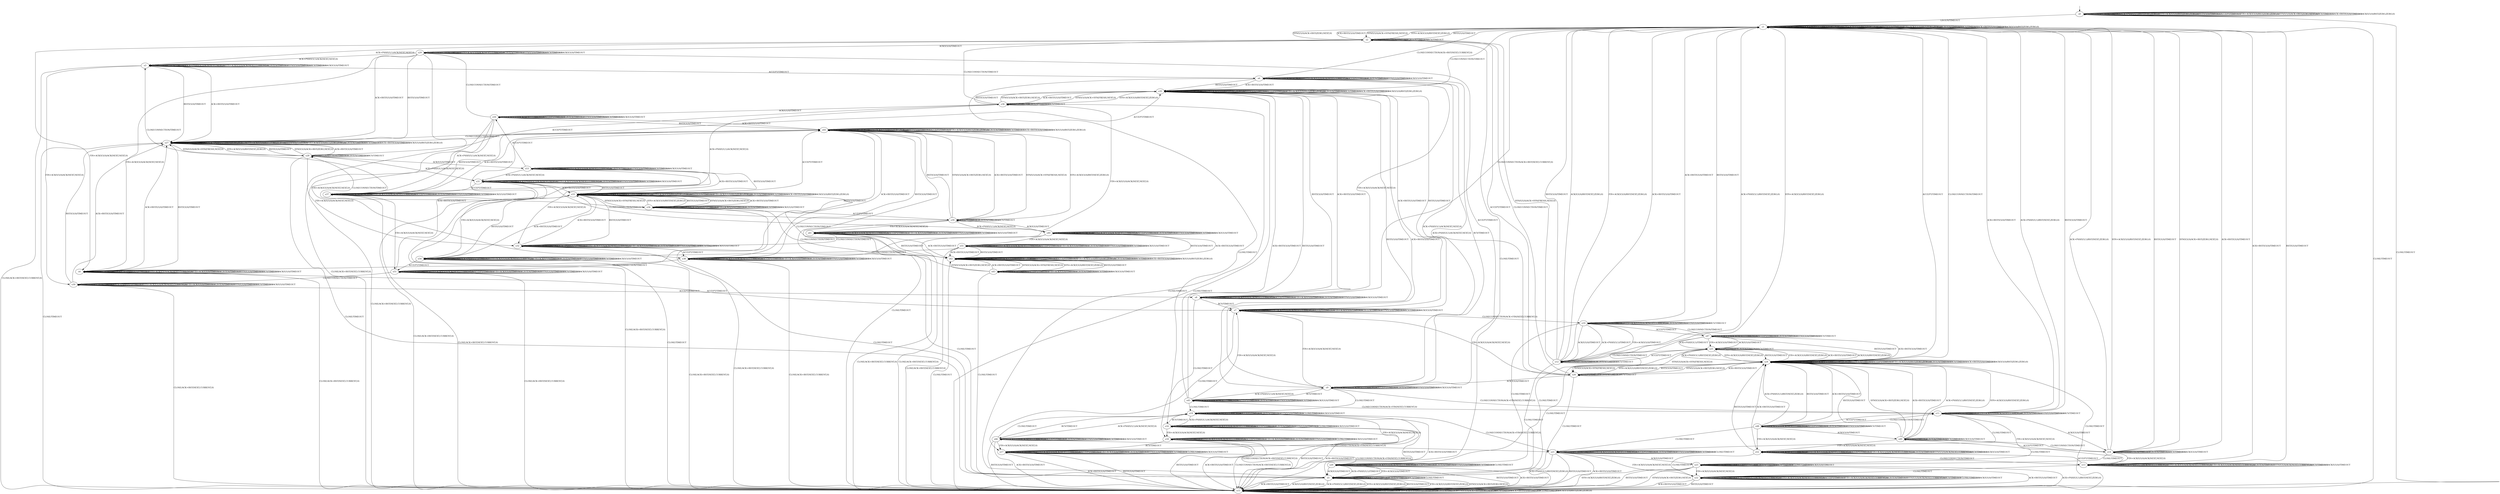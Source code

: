 digraph h14 {
s0 [label="s0"];
s1 [label="s1"];
s15 [label="s15"];
s2 [label="s2"];
s24 [label="s24"];
s3 [label="s3"];
s4 [label="s4"];
s5 [label="s5"];
s26 [label="s26"];
s29 [label="s29"];
s6 [label="s6"];
s7 [label="s7"];
s27 [label="s27"];
s30 [label="s30"];
s8 [label="s8"];
s9 [label="s9"];
s10 [label="s10"];
s16 [label="s16"];
s17 [label="s17"];
s28 [label="s28"];
s35 [label="s35"];
s11 [label="s11"];
s12 [label="s12"];
s18 [label="s18"];
s19 [label="s19"];
s20 [label="s20"];
s31 [label="s31"];
s32 [label="s32"];
s36 [label="s36"];
s45 [label="s45"];
s47 [label="s47"];
s53 [label="s53"];
s13 [label="s13"];
s14 [label="s14"];
s21 [label="s21"];
s25 [label="s25"];
s33 [label="s33"];
s37 [label="s37"];
s38 [label="s38"];
s46 [label="s46"];
s48 [label="s48"];
s50 [label="s50"];
s54 [label="s54"];
s22 [label="s22"];
s23 [label="s23"];
s34 [label="s34"];
s44 [label="s44"];
s49 [label="s49"];
s51 [label="s51"];
s52 [label="s52"];
s39 [label="s39"];
s40 [label="s40"];
s41 [label="s41"];
s42 [label="s42"];
s55 [label="s55"];
s43 [label="s43"];
s0 -> s0 [label="CLOSECONNECTION/TIMEOUT"];
s0 -> s0 [label="ACK+PSH(V,V,1)/RST(ZERO,ZERO,0)"];
s0 -> s0 [label="SYN+ACK(V,V,0)/RST(ZERO,ZERO,0)"];
s0 -> s0 [label="RST(V,V,0)/TIMEOUT"];
s0 -> s0 [label="ACCEPT/TIMEOUT"];
s0 -> s0 [label="FIN+ACK(V,V,0)/RST(ZERO,ZERO,0)"];
s0 -> s1 [label="LISTEN/TIMEOUT"];
s0 -> s0 [label="SYN(V,V,0)/ACK+RST(ZERO,NEXT,0)"];
s0 -> s0 [label="RCV/TIMEOUT"];
s0 -> s0 [label="ACK+RST(V,V,0)/TIMEOUT"];
s0 -> s15 [label="CLOSE/TIMEOUT"];
s0 -> s0 [label="ACK(V,V,0)/RST(ZERO,ZERO,0)"];
s1 -> s1 [label="CLOSECONNECTION/TIMEOUT"];
s1 -> s1 [label="ACK+PSH(V,V,1)/RST(ZERO,ZERO,0)"];
s1 -> s1 [label="SYN+ACK(V,V,0)/RST(ZERO,ZERO,0)"];
s1 -> s1 [label="RST(V,V,0)/TIMEOUT"];
s1 -> s24 [label="ACCEPT/TIMEOUT"];
s1 -> s1 [label="FIN+ACK(V,V,0)/RST(ZERO,ZERO,0)"];
s1 -> s1 [label="LISTEN/TIMEOUT"];
s1 -> s2 [label="SYN(V,V,0)/ACK+SYN(FRESH,NEXT,0)"];
s1 -> s1 [label="RCV/TIMEOUT"];
s1 -> s1 [label="ACK+RST(V,V,0)/TIMEOUT"];
s1 -> s15 [label="CLOSE/TIMEOUT"];
s1 -> s1 [label="ACK(V,V,0)/RST(ZERO,ZERO,0)"];
s15 -> s15 [label="CLOSECONNECTION/TIMEOUT"];
s15 -> s15 [label="ACK+PSH(V,V,1)/RST(ZERO,ZERO,0)"];
s15 -> s15 [label="SYN+ACK(V,V,0)/RST(ZERO,ZERO,0)"];
s15 -> s15 [label="RST(V,V,0)/TIMEOUT"];
s15 -> s15 [label="ACCEPT/TIMEOUT"];
s15 -> s15 [label="FIN+ACK(V,V,0)/RST(ZERO,ZERO,0)"];
s15 -> s15 [label="LISTEN/TIMEOUT"];
s15 -> s15 [label="SYN(V,V,0)/ACK+RST(ZERO,NEXT,0)"];
s15 -> s15 [label="RCV/TIMEOUT"];
s15 -> s15 [label="ACK+RST(V,V,0)/TIMEOUT"];
s15 -> s15 [label="CLOSE/TIMEOUT"];
s15 -> s15 [label="ACK(V,V,0)/RST(ZERO,ZERO,0)"];
s2 -> s2 [label="CLOSECONNECTION/TIMEOUT"];
s2 -> s3 [label="ACK+PSH(V,V,1)/ACK(NEXT,NEXT,0)"];
s2 -> s1 [label="SYN+ACK(V,V,0)/RST(NEXT,ZERO,0)"];
s2 -> s1 [label="RST(V,V,0)/TIMEOUT"];
s2 -> s26 [label="ACCEPT/TIMEOUT"];
s2 -> s4 [label="FIN+ACK(V,V,0)/ACK(NEXT,NEXT,0)"];
s2 -> s2 [label="LISTEN/TIMEOUT"];
s2 -> s1 [label="SYN(V,V,0)/ACK+RST(ZERO,NEXT,0)"];
s2 -> s2 [label="RCV/TIMEOUT"];
s2 -> s1 [label="ACK+RST(V,V,0)/TIMEOUT"];
s2 -> s5 [label="CLOSE/TIMEOUT"];
s2 -> s29 [label="ACK(V,V,0)/TIMEOUT"];
s24 -> s1 [label="CLOSECONNECTION/TIMEOUT"];
s24 -> s24 [label="ACK+PSH(V,V,1)/RST(ZERO,ZERO,0)"];
s24 -> s24 [label="SYN+ACK(V,V,0)/RST(ZERO,ZERO,0)"];
s24 -> s24 [label="RST(V,V,0)/TIMEOUT"];
s24 -> s24 [label="ACCEPT/TIMEOUT"];
s24 -> s24 [label="FIN+ACK(V,V,0)/RST(ZERO,ZERO,0)"];
s24 -> s24 [label="LISTEN/TIMEOUT"];
s24 -> s26 [label="SYN(V,V,0)/ACK+SYN(FRESH,NEXT,0)"];
s24 -> s24 [label="RCV/TIMEOUT"];
s24 -> s24 [label="ACK+RST(V,V,0)/TIMEOUT"];
s24 -> s15 [label="CLOSE/TIMEOUT"];
s24 -> s24 [label="ACK(V,V,0)/RST(ZERO,ZERO,0)"];
s3 -> s3 [label="CLOSECONNECTION/TIMEOUT"];
s3 -> s3 [label="ACK+PSH(V,V,1)/ACK(NEXT,NEXT,0)"];
s3 -> s3 [label="SYN+ACK(V,V,0)/ACK(NEXT,CURRENT,0)"];
s3 -> s27 [label="RST(V,V,0)/TIMEOUT"];
s3 -> s6 [label="ACCEPT/TIMEOUT"];
s3 -> s30 [label="FIN+ACK(V,V,0)/ACK(NEXT,NEXT,0)"];
s3 -> s3 [label="LISTEN/TIMEOUT"];
s3 -> s3 [label="SYN(V,V,0)/TIMEOUT"];
s3 -> s3 [label="RCV/TIMEOUT"];
s3 -> s27 [label="ACK+RST(V,V,0)/TIMEOUT"];
s3 -> s15 [label="CLOSE/ACK+RST(NEXT,CURRENT,0)"];
s3 -> s3 [label="ACK(V,V,0)/TIMEOUT"];
s4 -> s4 [label="CLOSECONNECTION/TIMEOUT"];
s4 -> s4 [label="ACK+PSH(V,V,1)/TIMEOUT"];
s4 -> s4 [label="SYN+ACK(V,V,0)/ACK(NEXT,CURRENT,0)"];
s4 -> s27 [label="RST(V,V,0)/TIMEOUT"];
s4 -> s7 [label="ACCEPT/TIMEOUT"];
s4 -> s4 [label="FIN+ACK(V,V,0)/TIMEOUT"];
s4 -> s4 [label="LISTEN/TIMEOUT"];
s4 -> s4 [label="SYN(V,V,0)/TIMEOUT"];
s4 -> s4 [label="RCV/TIMEOUT"];
s4 -> s27 [label="ACK+RST(V,V,0)/TIMEOUT"];
s4 -> s15 [label="CLOSE/ACK+RST(NEXT,CURRENT,0)"];
s4 -> s4 [label="ACK(V,V,0)/TIMEOUT"];
s5 -> s5 [label="CLOSECONNECTION/TIMEOUT"];
s5 -> s15 [label="ACK+PSH(V,V,1)/RST(NEXT,ZERO,0)"];
s5 -> s15 [label="SYN+ACK(V,V,0)/RST(NEXT,ZERO,0)"];
s5 -> s15 [label="RST(V,V,0)/TIMEOUT"];
s5 -> s5 [label="ACCEPT/TIMEOUT"];
s5 -> s15 [label="FIN+ACK(V,V,0)/RST(NEXT,ZERO,0)"];
s5 -> s5 [label="LISTEN/TIMEOUT"];
s5 -> s15 [label="SYN(V,V,0)/ACK+RST(ZERO,NEXT,0)"];
s5 -> s5 [label="RCV/TIMEOUT"];
s5 -> s15 [label="ACK+RST(V,V,0)/TIMEOUT"];
s5 -> s5 [label="CLOSE/TIMEOUT"];
s5 -> s15 [label="ACK(V,V,0)/RST(NEXT,ZERO,0)"];
s26 -> s2 [label="CLOSECONNECTION/TIMEOUT"];
s26 -> s6 [label="ACK+PSH(V,V,1)/ACK(NEXT,NEXT,0)"];
s26 -> s24 [label="SYN+ACK(V,V,0)/RST(NEXT,ZERO,0)"];
s26 -> s24 [label="RST(V,V,0)/TIMEOUT"];
s26 -> s26 [label="ACCEPT/TIMEOUT"];
s26 -> s7 [label="FIN+ACK(V,V,0)/ACK(NEXT,NEXT,0)"];
s26 -> s26 [label="LISTEN/TIMEOUT"];
s26 -> s24 [label="SYN(V,V,0)/ACK+RST(ZERO,NEXT,0)"];
s26 -> s26 [label="RCV/TIMEOUT"];
s26 -> s24 [label="ACK+RST(V,V,0)/TIMEOUT"];
s26 -> s5 [label="CLOSE/TIMEOUT"];
s26 -> s9 [label="ACK(V,V,0)/TIMEOUT"];
s29 -> s29 [label="CLOSECONNECTION/TIMEOUT"];
s29 -> s3 [label="ACK+PSH(V,V,1)/ACK(NEXT,NEXT,0)"];
s29 -> s29 [label="SYN+ACK(V,V,0)/ACK(NEXT,CURRENT,0)"];
s29 -> s27 [label="RST(V,V,0)/TIMEOUT"];
s29 -> s9 [label="ACCEPT/TIMEOUT"];
s29 -> s4 [label="FIN+ACK(V,V,0)/ACK(NEXT,NEXT,0)"];
s29 -> s29 [label="LISTEN/TIMEOUT"];
s29 -> s29 [label="SYN(V,V,0)/TIMEOUT"];
s29 -> s29 [label="RCV/TIMEOUT"];
s29 -> s27 [label="ACK+RST(V,V,0)/TIMEOUT"];
s29 -> s15 [label="CLOSE/ACK+RST(NEXT,CURRENT,0)"];
s29 -> s29 [label="ACK(V,V,0)/TIMEOUT"];
s6 -> s1 [label="CLOSECONNECTION/ACK+RST(NEXT,CURRENT,0)"];
s6 -> s6 [label="ACK+PSH(V,V,1)/ACK(NEXT,NEXT,0)"];
s6 -> s6 [label="SYN+ACK(V,V,0)/ACK(NEXT,CURRENT,0)"];
s6 -> s35 [label="RST(V,V,0)/TIMEOUT"];
s6 -> s6 [label="ACCEPT/TIMEOUT"];
s6 -> s8 [label="FIN+ACK(V,V,0)/ACK(NEXT,NEXT,0)"];
s6 -> s6 [label="LISTEN/TIMEOUT"];
s6 -> s6 [label="SYN(V,V,0)/TIMEOUT"];
s6 -> s9 [label="RCV/TIMEOUT"];
s6 -> s35 [label="ACK+RST(V,V,0)/TIMEOUT"];
s6 -> s16 [label="CLOSE/TIMEOUT"];
s6 -> s6 [label="ACK(V,V,0)/TIMEOUT"];
s7 -> s10 [label="CLOSECONNECTION/ACK+FIN(NEXT,CURRENT,0)"];
s7 -> s7 [label="ACK+PSH(V,V,1)/TIMEOUT"];
s7 -> s7 [label="SYN+ACK(V,V,0)/ACK(NEXT,CURRENT,0)"];
s7 -> s35 [label="RST(V,V,0)/TIMEOUT"];
s7 -> s7 [label="ACCEPT/TIMEOUT"];
s7 -> s7 [label="FIN+ACK(V,V,0)/TIMEOUT"];
s7 -> s7 [label="LISTEN/TIMEOUT"];
s7 -> s7 [label="SYN(V,V,0)/TIMEOUT"];
s7 -> s7 [label="RCV/TIMEOUT"];
s7 -> s35 [label="ACK+RST(V,V,0)/TIMEOUT"];
s7 -> s17 [label="CLOSE/TIMEOUT"];
s7 -> s7 [label="ACK(V,V,0)/TIMEOUT"];
s27 -> s27 [label="CLOSECONNECTION/TIMEOUT"];
s27 -> s27 [label="ACK+PSH(V,V,1)/RST(ZERO,ZERO,0)"];
s27 -> s27 [label="SYN+ACK(V,V,0)/RST(ZERO,ZERO,0)"];
s27 -> s27 [label="RST(V,V,0)/TIMEOUT"];
s27 -> s35 [label="ACCEPT/TIMEOUT"];
s27 -> s27 [label="FIN+ACK(V,V,0)/RST(ZERO,ZERO,0)"];
s27 -> s27 [label="LISTEN/TIMEOUT"];
s27 -> s28 [label="SYN(V,V,0)/ACK+SYN(FRESH,NEXT,0)"];
s27 -> s27 [label="RCV/TIMEOUT"];
s27 -> s27 [label="ACK+RST(V,V,0)/TIMEOUT"];
s27 -> s15 [label="CLOSE/TIMEOUT"];
s27 -> s27 [label="ACK(V,V,0)/RST(ZERO,ZERO,0)"];
s30 -> s30 [label="CLOSECONNECTION/TIMEOUT"];
s30 -> s30 [label="ACK+PSH(V,V,1)/TIMEOUT"];
s30 -> s30 [label="SYN+ACK(V,V,0)/ACK(NEXT,CURRENT,0)"];
s30 -> s27 [label="RST(V,V,0)/TIMEOUT"];
s30 -> s8 [label="ACCEPT/TIMEOUT"];
s30 -> s30 [label="FIN+ACK(V,V,0)/TIMEOUT"];
s30 -> s30 [label="LISTEN/TIMEOUT"];
s30 -> s30 [label="SYN(V,V,0)/TIMEOUT"];
s30 -> s30 [label="RCV/TIMEOUT"];
s30 -> s27 [label="ACK+RST(V,V,0)/TIMEOUT"];
s30 -> s15 [label="CLOSE/ACK+RST(NEXT,CURRENT,0)"];
s30 -> s30 [label="ACK(V,V,0)/TIMEOUT"];
s8 -> s1 [label="CLOSECONNECTION/ACK+RST(NEXT,CURRENT,0)"];
s8 -> s8 [label="ACK+PSH(V,V,1)/TIMEOUT"];
s8 -> s8 [label="SYN+ACK(V,V,0)/ACK(NEXT,CURRENT,0)"];
s8 -> s35 [label="RST(V,V,0)/TIMEOUT"];
s8 -> s8 [label="ACCEPT/TIMEOUT"];
s8 -> s8 [label="FIN+ACK(V,V,0)/TIMEOUT"];
s8 -> s8 [label="LISTEN/TIMEOUT"];
s8 -> s8 [label="SYN(V,V,0)/TIMEOUT"];
s8 -> s7 [label="RCV/TIMEOUT"];
s8 -> s35 [label="ACK+RST(V,V,0)/TIMEOUT"];
s8 -> s18 [label="CLOSE/TIMEOUT"];
s8 -> s8 [label="ACK(V,V,0)/TIMEOUT"];
s9 -> s11 [label="CLOSECONNECTION/ACK+FIN(NEXT,CURRENT,0)"];
s9 -> s6 [label="ACK+PSH(V,V,1)/ACK(NEXT,NEXT,0)"];
s9 -> s9 [label="SYN+ACK(V,V,0)/ACK(NEXT,CURRENT,0)"];
s9 -> s35 [label="RST(V,V,0)/TIMEOUT"];
s9 -> s9 [label="ACCEPT/TIMEOUT"];
s9 -> s7 [label="FIN+ACK(V,V,0)/ACK(NEXT,NEXT,0)"];
s9 -> s9 [label="LISTEN/TIMEOUT"];
s9 -> s9 [label="SYN(V,V,0)/TIMEOUT"];
s9 -> s45 [label="RCV/TIMEOUT"];
s9 -> s35 [label="ACK+RST(V,V,0)/TIMEOUT"];
s9 -> s19 [label="CLOSE/TIMEOUT"];
s9 -> s9 [label="ACK(V,V,0)/TIMEOUT"];
s10 -> s10 [label="CLOSECONNECTION/TIMEOUT"];
s10 -> s12 [label="ACK+PSH(V,V,1)/TIMEOUT"];
s10 -> s10 [label="SYN+ACK(V,V,0)/ACK(NEXT,CURRENT,0)"];
s10 -> s1 [label="RST(V,V,0)/TIMEOUT"];
s10 -> s47 [label="ACCEPT/TIMEOUT"];
s10 -> s12 [label="FIN+ACK(V,V,0)/TIMEOUT"];
s10 -> s10 [label="LISTEN/TIMEOUT"];
s10 -> s10 [label="SYN(V,V,0)/TIMEOUT"];
s10 -> s10 [label="RCV/TIMEOUT"];
s10 -> s1 [label="ACK+RST(V,V,0)/TIMEOUT"];
s10 -> s20 [label="CLOSE/TIMEOUT"];
s10 -> s12 [label="ACK(V,V,0)/TIMEOUT"];
s16 -> s15 [label="CLOSECONNECTION/ACK+RST(NEXT,CURRENT,0)"];
s16 -> s16 [label="ACK+PSH(V,V,1)/ACK(NEXT,NEXT,0)"];
s16 -> s16 [label="SYN+ACK(V,V,0)/ACK(NEXT,CURRENT,0)"];
s16 -> s15 [label="RST(V,V,0)/TIMEOUT"];
s16 -> s16 [label="ACCEPT/TIMEOUT"];
s16 -> s18 [label="FIN+ACK(V,V,0)/ACK(NEXT,NEXT,0)"];
s16 -> s16 [label="LISTEN/TIMEOUT"];
s16 -> s16 [label="SYN(V,V,0)/TIMEOUT"];
s16 -> s19 [label="RCV/TIMEOUT"];
s16 -> s15 [label="ACK+RST(V,V,0)/TIMEOUT"];
s16 -> s16 [label="CLOSE/TIMEOUT"];
s16 -> s16 [label="ACK(V,V,0)/TIMEOUT"];
s17 -> s20 [label="CLOSECONNECTION/ACK+FIN(NEXT,CURRENT,0)"];
s17 -> s17 [label="ACK+PSH(V,V,1)/TIMEOUT"];
s17 -> s17 [label="SYN+ACK(V,V,0)/ACK(NEXT,CURRENT,0)"];
s17 -> s15 [label="RST(V,V,0)/TIMEOUT"];
s17 -> s17 [label="ACCEPT/TIMEOUT"];
s17 -> s17 [label="FIN+ACK(V,V,0)/TIMEOUT"];
s17 -> s17 [label="LISTEN/TIMEOUT"];
s17 -> s17 [label="SYN(V,V,0)/TIMEOUT"];
s17 -> s17 [label="RCV/TIMEOUT"];
s17 -> s15 [label="ACK+RST(V,V,0)/TIMEOUT"];
s17 -> s17 [label="CLOSE/TIMEOUT"];
s17 -> s17 [label="ACK(V,V,0)/TIMEOUT"];
s28 -> s28 [label="CLOSECONNECTION/TIMEOUT"];
s28 -> s31 [label="ACK+PSH(V,V,1)/ACK(NEXT,NEXT,0)"];
s28 -> s27 [label="SYN+ACK(V,V,0)/RST(NEXT,ZERO,0)"];
s28 -> s27 [label="RST(V,V,0)/TIMEOUT"];
s28 -> s36 [label="ACCEPT/TIMEOUT"];
s28 -> s32 [label="FIN+ACK(V,V,0)/ACK(NEXT,NEXT,0)"];
s28 -> s28 [label="LISTEN/TIMEOUT"];
s28 -> s27 [label="SYN(V,V,0)/ACK+RST(ZERO,NEXT,0)"];
s28 -> s28 [label="RCV/TIMEOUT"];
s28 -> s27 [label="ACK+RST(V,V,0)/TIMEOUT"];
s28 -> s5 [label="CLOSE/TIMEOUT"];
s28 -> s53 [label="ACK(V,V,0)/TIMEOUT"];
s35 -> s1 [label="CLOSECONNECTION/TIMEOUT"];
s35 -> s35 [label="ACK+PSH(V,V,1)/RST(ZERO,ZERO,0)"];
s35 -> s35 [label="SYN+ACK(V,V,0)/RST(ZERO,ZERO,0)"];
s35 -> s35 [label="RST(V,V,0)/TIMEOUT"];
s35 -> s35 [label="ACCEPT/TIMEOUT"];
s35 -> s35 [label="FIN+ACK(V,V,0)/RST(ZERO,ZERO,0)"];
s35 -> s35 [label="LISTEN/TIMEOUT"];
s35 -> s36 [label="SYN(V,V,0)/ACK+SYN(FRESH,NEXT,0)"];
s35 -> s35 [label="RCV/TIMEOUT"];
s35 -> s35 [label="ACK+RST(V,V,0)/TIMEOUT"];
s35 -> s15 [label="CLOSE/TIMEOUT"];
s35 -> s35 [label="ACK(V,V,0)/RST(ZERO,ZERO,0)"];
s11 -> s11 [label="CLOSECONNECTION/TIMEOUT"];
s11 -> s1 [label="ACK+PSH(V,V,1)/RST(NEXT,ZERO,0)"];
s11 -> s11 [label="SYN+ACK(V,V,0)/ACK(NEXT,CURRENT,0)"];
s11 -> s1 [label="RST(V,V,0)/TIMEOUT"];
s11 -> s48 [label="ACCEPT/TIMEOUT"];
s11 -> s13 [label="FIN+ACK(V,V,0)/ACK(NEXT,NEXT,0)"];
s11 -> s11 [label="LISTEN/TIMEOUT"];
s11 -> s11 [label="SYN(V,V,0)/TIMEOUT"];
s11 -> s11 [label="RCV/TIMEOUT"];
s11 -> s1 [label="ACK+RST(V,V,0)/TIMEOUT"];
s11 -> s21 [label="CLOSE/TIMEOUT"];
s11 -> s14 [label="ACK(V,V,0)/TIMEOUT"];
s12 -> s12 [label="CLOSECONNECTION/TIMEOUT"];
s12 -> s1 [label="ACK+PSH(V,V,1)/RST(NEXT,ZERO,0)"];
s12 -> s1 [label="SYN+ACK(V,V,0)/RST(NEXT,ZERO,0)"];
s12 -> s1 [label="RST(V,V,0)/TIMEOUT"];
s12 -> s25 [label="ACCEPT/TIMEOUT"];
s12 -> s1 [label="FIN+ACK(V,V,0)/RST(NEXT,ZERO,0)"];
s12 -> s12 [label="LISTEN/TIMEOUT"];
s12 -> s2 [label="SYN(V,V,0)/ACK+SYN(FRESH,NEXT,0)"];
s12 -> s12 [label="RCV/TIMEOUT"];
s12 -> s1 [label="ACK+RST(V,V,0)/TIMEOUT"];
s12 -> s5 [label="CLOSE/TIMEOUT"];
s12 -> s1 [label="ACK(V,V,0)/RST(NEXT,ZERO,0)"];
s18 -> s15 [label="CLOSECONNECTION/ACK+RST(NEXT,CURRENT,0)"];
s18 -> s18 [label="ACK+PSH(V,V,1)/TIMEOUT"];
s18 -> s18 [label="SYN+ACK(V,V,0)/ACK(NEXT,CURRENT,0)"];
s18 -> s15 [label="RST(V,V,0)/TIMEOUT"];
s18 -> s18 [label="ACCEPT/TIMEOUT"];
s18 -> s18 [label="FIN+ACK(V,V,0)/TIMEOUT"];
s18 -> s18 [label="LISTEN/TIMEOUT"];
s18 -> s18 [label="SYN(V,V,0)/TIMEOUT"];
s18 -> s17 [label="RCV/TIMEOUT"];
s18 -> s15 [label="ACK+RST(V,V,0)/TIMEOUT"];
s18 -> s18 [label="CLOSE/TIMEOUT"];
s18 -> s18 [label="ACK(V,V,0)/TIMEOUT"];
s19 -> s21 [label="CLOSECONNECTION/ACK+FIN(NEXT,CURRENT,0)"];
s19 -> s16 [label="ACK+PSH(V,V,1)/ACK(NEXT,NEXT,0)"];
s19 -> s19 [label="SYN+ACK(V,V,0)/ACK(NEXT,CURRENT,0)"];
s19 -> s15 [label="RST(V,V,0)/TIMEOUT"];
s19 -> s19 [label="ACCEPT/TIMEOUT"];
s19 -> s17 [label="FIN+ACK(V,V,0)/ACK(NEXT,NEXT,0)"];
s19 -> s19 [label="LISTEN/TIMEOUT"];
s19 -> s19 [label="SYN(V,V,0)/TIMEOUT"];
s19 -> s46 [label="RCV/TIMEOUT"];
s19 -> s15 [label="ACK+RST(V,V,0)/TIMEOUT"];
s19 -> s19 [label="CLOSE/TIMEOUT"];
s19 -> s19 [label="ACK(V,V,0)/TIMEOUT"];
s20 -> s20 [label="CLOSECONNECTION/TIMEOUT"];
s20 -> s5 [label="ACK+PSH(V,V,1)/TIMEOUT"];
s20 -> s20 [label="SYN+ACK(V,V,0)/ACK(NEXT,CURRENT,0)"];
s20 -> s15 [label="RST(V,V,0)/TIMEOUT"];
s20 -> s20 [label="ACCEPT/TIMEOUT"];
s20 -> s5 [label="FIN+ACK(V,V,0)/TIMEOUT"];
s20 -> s20 [label="LISTEN/TIMEOUT"];
s20 -> s20 [label="SYN(V,V,0)/TIMEOUT"];
s20 -> s20 [label="RCV/TIMEOUT"];
s20 -> s15 [label="ACK+RST(V,V,0)/TIMEOUT"];
s20 -> s20 [label="CLOSE/TIMEOUT"];
s20 -> s5 [label="ACK(V,V,0)/TIMEOUT"];
s31 -> s31 [label="CLOSECONNECTION/TIMEOUT"];
s31 -> s31 [label="ACK+PSH(V,V,1)/ACK(NEXT,NEXT,0)"];
s31 -> s31 [label="SYN+ACK(V,V,0)/ACK(NEXT,CURRENT,0)"];
s31 -> s33 [label="RST(V,V,0)/TIMEOUT"];
s31 -> s37 [label="ACCEPT/TIMEOUT"];
s31 -> s54 [label="FIN+ACK(V,V,0)/ACK(NEXT,NEXT,0)"];
s31 -> s31 [label="LISTEN/TIMEOUT"];
s31 -> s31 [label="SYN(V,V,0)/TIMEOUT"];
s31 -> s31 [label="RCV/TIMEOUT"];
s31 -> s33 [label="ACK+RST(V,V,0)/TIMEOUT"];
s31 -> s15 [label="CLOSE/ACK+RST(NEXT,CURRENT,0)"];
s31 -> s31 [label="ACK(V,V,0)/TIMEOUT"];
s32 -> s32 [label="CLOSECONNECTION/TIMEOUT"];
s32 -> s32 [label="ACK+PSH(V,V,1)/TIMEOUT"];
s32 -> s32 [label="SYN+ACK(V,V,0)/ACK(NEXT,CURRENT,0)"];
s32 -> s33 [label="RST(V,V,0)/TIMEOUT"];
s32 -> s38 [label="ACCEPT/TIMEOUT"];
s32 -> s32 [label="FIN+ACK(V,V,0)/TIMEOUT"];
s32 -> s32 [label="LISTEN/TIMEOUT"];
s32 -> s32 [label="SYN(V,V,0)/TIMEOUT"];
s32 -> s32 [label="RCV/TIMEOUT"];
s32 -> s33 [label="ACK+RST(V,V,0)/TIMEOUT"];
s32 -> s15 [label="CLOSE/ACK+RST(NEXT,CURRENT,0)"];
s32 -> s32 [label="ACK(V,V,0)/TIMEOUT"];
s36 -> s2 [label="CLOSECONNECTION/TIMEOUT"];
s36 -> s37 [label="ACK+PSH(V,V,1)/ACK(NEXT,NEXT,0)"];
s36 -> s35 [label="SYN+ACK(V,V,0)/RST(NEXT,ZERO,0)"];
s36 -> s35 [label="RST(V,V,0)/TIMEOUT"];
s36 -> s36 [label="ACCEPT/TIMEOUT"];
s36 -> s38 [label="FIN+ACK(V,V,0)/ACK(NEXT,NEXT,0)"];
s36 -> s36 [label="LISTEN/TIMEOUT"];
s36 -> s35 [label="SYN(V,V,0)/ACK+RST(ZERO,NEXT,0)"];
s36 -> s36 [label="RCV/TIMEOUT"];
s36 -> s35 [label="ACK+RST(V,V,0)/TIMEOUT"];
s36 -> s5 [label="CLOSE/TIMEOUT"];
s36 -> s50 [label="ACK(V,V,0)/TIMEOUT"];
s45 -> s11 [label="CLOSECONNECTION/ACK+FIN(NEXT,CURRENT,0)"];
s45 -> s9 [label="ACK+PSH(V,V,1)/ACK(NEXT,NEXT,0)"];
s45 -> s45 [label="SYN+ACK(V,V,0)/ACK(NEXT,CURRENT,0)"];
s45 -> s35 [label="RST(V,V,0)/TIMEOUT"];
s45 -> s45 [label="ACCEPT/TIMEOUT"];
s45 -> s7 [label="FIN+ACK(V,V,0)/ACK(NEXT,NEXT,0)"];
s45 -> s45 [label="LISTEN/TIMEOUT"];
s45 -> s45 [label="SYN(V,V,0)/TIMEOUT"];
s45 -> s45 [label="RCV/TIMEOUT"];
s45 -> s35 [label="ACK+RST(V,V,0)/TIMEOUT"];
s45 -> s19 [label="CLOSE/TIMEOUT"];
s45 -> s45 [label="ACK(V,V,0)/TIMEOUT"];
s47 -> s10 [label="CLOSECONNECTION/TIMEOUT"];
s47 -> s25 [label="ACK+PSH(V,V,1)/TIMEOUT"];
s47 -> s47 [label="SYN+ACK(V,V,0)/ACK(NEXT,CURRENT,0)"];
s47 -> s24 [label="RST(V,V,0)/TIMEOUT"];
s47 -> s47 [label="ACCEPT/TIMEOUT"];
s47 -> s25 [label="FIN+ACK(V,V,0)/TIMEOUT"];
s47 -> s47 [label="LISTEN/TIMEOUT"];
s47 -> s47 [label="SYN(V,V,0)/TIMEOUT"];
s47 -> s47 [label="RCV/TIMEOUT"];
s47 -> s24 [label="ACK+RST(V,V,0)/TIMEOUT"];
s47 -> s20 [label="CLOSE/TIMEOUT"];
s47 -> s25 [label="ACK(V,V,0)/TIMEOUT"];
s53 -> s53 [label="CLOSECONNECTION/TIMEOUT"];
s53 -> s31 [label="ACK+PSH(V,V,1)/ACK(NEXT,NEXT,0)"];
s53 -> s53 [label="SYN+ACK(V,V,0)/ACK(NEXT,CURRENT,0)"];
s53 -> s33 [label="RST(V,V,0)/TIMEOUT"];
s53 -> s50 [label="ACCEPT/TIMEOUT"];
s53 -> s32 [label="FIN+ACK(V,V,0)/ACK(NEXT,NEXT,0)"];
s53 -> s53 [label="LISTEN/TIMEOUT"];
s53 -> s53 [label="SYN(V,V,0)/TIMEOUT"];
s53 -> s53 [label="RCV/TIMEOUT"];
s53 -> s33 [label="ACK+RST(V,V,0)/TIMEOUT"];
s53 -> s15 [label="CLOSE/ACK+RST(NEXT,CURRENT,0)"];
s53 -> s53 [label="ACK(V,V,0)/TIMEOUT"];
s13 -> s13 [label="CLOSECONNECTION/TIMEOUT"];
s13 -> s13 [label="ACK+PSH(V,V,1)/ACK(NEXT,CURRENT,0)"];
s13 -> s13 [label="SYN+ACK(V,V,0)/ACK(NEXT,CURRENT,0)"];
s13 -> s1 [label="RST(V,V,0)/TIMEOUT"];
s13 -> s52 [label="ACCEPT/TIMEOUT"];
s13 -> s13 [label="FIN+ACK(V,V,0)/ACK(NEXT,CURRENT,0)"];
s13 -> s13 [label="LISTEN/TIMEOUT"];
s13 -> s13 [label="SYN(V,V,0)/ACK(NEXT,CURRENT,0)"];
s13 -> s13 [label="RCV/TIMEOUT"];
s13 -> s1 [label="ACK+RST(V,V,0)/TIMEOUT"];
s13 -> s22 [label="CLOSE/TIMEOUT"];
s13 -> s13 [label="ACK(V,V,0)/TIMEOUT"];
s14 -> s14 [label="CLOSECONNECTION/TIMEOUT"];
s14 -> s1 [label="ACK+PSH(V,V,1)/RST(NEXT,ZERO,0)"];
s14 -> s1 [label="SYN+ACK(V,V,0)/RST(NEXT,ZERO,0)"];
s14 -> s1 [label="RST(V,V,0)/TIMEOUT"];
s14 -> s49 [label="ACCEPT/TIMEOUT"];
s14 -> s13 [label="FIN+ACK(V,V,0)/ACK(NEXT,NEXT,0)"];
s14 -> s14 [label="LISTEN/TIMEOUT"];
s14 -> s1 [label="SYN(V,V,0)/ACK+RST(ZERO,NEXT,0)"];
s14 -> s14 [label="RCV/TIMEOUT"];
s14 -> s1 [label="ACK+RST(V,V,0)/TIMEOUT"];
s14 -> s23 [label="CLOSE/TIMEOUT"];
s14 -> s14 [label="ACK(V,V,0)/TIMEOUT"];
s21 -> s21 [label="CLOSECONNECTION/TIMEOUT"];
s21 -> s15 [label="ACK+PSH(V,V,1)/RST(NEXT,ZERO,0)"];
s21 -> s21 [label="SYN+ACK(V,V,0)/ACK(NEXT,CURRENT,0)"];
s21 -> s15 [label="RST(V,V,0)/TIMEOUT"];
s21 -> s21 [label="ACCEPT/TIMEOUT"];
s21 -> s22 [label="FIN+ACK(V,V,0)/ACK(NEXT,NEXT,0)"];
s21 -> s21 [label="LISTEN/TIMEOUT"];
s21 -> s21 [label="SYN(V,V,0)/TIMEOUT"];
s21 -> s21 [label="RCV/TIMEOUT"];
s21 -> s15 [label="ACK+RST(V,V,0)/TIMEOUT"];
s21 -> s21 [label="CLOSE/TIMEOUT"];
s21 -> s23 [label="ACK(V,V,0)/TIMEOUT"];
s25 -> s12 [label="CLOSECONNECTION/TIMEOUT"];
s25 -> s24 [label="ACK+PSH(V,V,1)/RST(NEXT,ZERO,0)"];
s25 -> s24 [label="SYN+ACK(V,V,0)/RST(NEXT,ZERO,0)"];
s25 -> s24 [label="RST(V,V,0)/TIMEOUT"];
s25 -> s25 [label="ACCEPT/TIMEOUT"];
s25 -> s24 [label="FIN+ACK(V,V,0)/RST(NEXT,ZERO,0)"];
s25 -> s25 [label="LISTEN/TIMEOUT"];
s25 -> s26 [label="SYN(V,V,0)/ACK+SYN(FRESH,NEXT,0)"];
s25 -> s25 [label="RCV/TIMEOUT"];
s25 -> s24 [label="ACK+RST(V,V,0)/TIMEOUT"];
s25 -> s5 [label="CLOSE/TIMEOUT"];
s25 -> s24 [label="ACK(V,V,0)/RST(NEXT,ZERO,0)"];
s33 -> s33 [label="CLOSECONNECTION/TIMEOUT"];
s33 -> s33 [label="ACK+PSH(V,V,1)/RST(ZERO,ZERO,0)"];
s33 -> s33 [label="SYN+ACK(V,V,0)/RST(ZERO,ZERO,0)"];
s33 -> s33 [label="RST(V,V,0)/TIMEOUT"];
s33 -> s44 [label="ACCEPT/TIMEOUT"];
s33 -> s33 [label="FIN+ACK(V,V,0)/RST(ZERO,ZERO,0)"];
s33 -> s33 [label="LISTEN/TIMEOUT"];
s33 -> s34 [label="SYN(V,V,0)/ACK+SYN(FRESH,NEXT,0)"];
s33 -> s33 [label="RCV/TIMEOUT"];
s33 -> s33 [label="ACK+RST(V,V,0)/TIMEOUT"];
s33 -> s15 [label="CLOSE/TIMEOUT"];
s33 -> s33 [label="ACK(V,V,0)/RST(ZERO,ZERO,0)"];
s37 -> s3 [label="CLOSECONNECTION/TIMEOUT"];
s37 -> s37 [label="ACK+PSH(V,V,1)/ACK(NEXT,NEXT,0)"];
s37 -> s37 [label="SYN+ACK(V,V,0)/ACK(NEXT,CURRENT,0)"];
s37 -> s44 [label="RST(V,V,0)/TIMEOUT"];
s37 -> s37 [label="ACCEPT/TIMEOUT"];
s37 -> s51 [label="FIN+ACK(V,V,0)/ACK(NEXT,NEXT,0)"];
s37 -> s37 [label="LISTEN/TIMEOUT"];
s37 -> s37 [label="SYN(V,V,0)/TIMEOUT"];
s37 -> s37 [label="RCV/TIMEOUT"];
s37 -> s44 [label="ACK+RST(V,V,0)/TIMEOUT"];
s37 -> s15 [label="CLOSE/ACK+RST(NEXT,CURRENT,0)"];
s37 -> s37 [label="ACK(V,V,0)/TIMEOUT"];
s38 -> s4 [label="CLOSECONNECTION/TIMEOUT"];
s38 -> s38 [label="ACK+PSH(V,V,1)/TIMEOUT"];
s38 -> s38 [label="SYN+ACK(V,V,0)/ACK(NEXT,CURRENT,0)"];
s38 -> s44 [label="RST(V,V,0)/TIMEOUT"];
s38 -> s38 [label="ACCEPT/TIMEOUT"];
s38 -> s38 [label="FIN+ACK(V,V,0)/TIMEOUT"];
s38 -> s38 [label="LISTEN/TIMEOUT"];
s38 -> s38 [label="SYN(V,V,0)/TIMEOUT"];
s38 -> s38 [label="RCV/TIMEOUT"];
s38 -> s44 [label="ACK+RST(V,V,0)/TIMEOUT"];
s38 -> s15 [label="CLOSE/ACK+RST(NEXT,CURRENT,0)"];
s38 -> s38 [label="ACK(V,V,0)/TIMEOUT"];
s46 -> s21 [label="CLOSECONNECTION/ACK+FIN(NEXT,CURRENT,0)"];
s46 -> s19 [label="ACK+PSH(V,V,1)/ACK(NEXT,NEXT,0)"];
s46 -> s46 [label="SYN+ACK(V,V,0)/ACK(NEXT,CURRENT,0)"];
s46 -> s15 [label="RST(V,V,0)/TIMEOUT"];
s46 -> s46 [label="ACCEPT/TIMEOUT"];
s46 -> s17 [label="FIN+ACK(V,V,0)/ACK(NEXT,NEXT,0)"];
s46 -> s46 [label="LISTEN/TIMEOUT"];
s46 -> s46 [label="SYN(V,V,0)/TIMEOUT"];
s46 -> s46 [label="RCV/TIMEOUT"];
s46 -> s15 [label="ACK+RST(V,V,0)/TIMEOUT"];
s46 -> s19 [label="CLOSE/TIMEOUT"];
s46 -> s46 [label="ACK(V,V,0)/TIMEOUT"];
s48 -> s11 [label="CLOSECONNECTION/TIMEOUT"];
s48 -> s24 [label="ACK+PSH(V,V,1)/RST(NEXT,ZERO,0)"];
s48 -> s48 [label="SYN+ACK(V,V,0)/ACK(NEXT,CURRENT,0)"];
s48 -> s24 [label="RST(V,V,0)/TIMEOUT"];
s48 -> s48 [label="ACCEPT/TIMEOUT"];
s48 -> s52 [label="FIN+ACK(V,V,0)/ACK(NEXT,NEXT,0)"];
s48 -> s48 [label="LISTEN/TIMEOUT"];
s48 -> s48 [label="SYN(V,V,0)/TIMEOUT"];
s48 -> s48 [label="RCV/TIMEOUT"];
s48 -> s24 [label="ACK+RST(V,V,0)/TIMEOUT"];
s48 -> s21 [label="CLOSE/TIMEOUT"];
s48 -> s49 [label="ACK(V,V,0)/TIMEOUT"];
s50 -> s29 [label="CLOSECONNECTION/TIMEOUT"];
s50 -> s37 [label="ACK+PSH(V,V,1)/ACK(NEXT,NEXT,0)"];
s50 -> s50 [label="SYN+ACK(V,V,0)/ACK(NEXT,CURRENT,0)"];
s50 -> s44 [label="RST(V,V,0)/TIMEOUT"];
s50 -> s50 [label="ACCEPT/TIMEOUT"];
s50 -> s38 [label="FIN+ACK(V,V,0)/ACK(NEXT,NEXT,0)"];
s50 -> s50 [label="LISTEN/TIMEOUT"];
s50 -> s50 [label="SYN(V,V,0)/TIMEOUT"];
s50 -> s50 [label="RCV/TIMEOUT"];
s50 -> s44 [label="ACK+RST(V,V,0)/TIMEOUT"];
s50 -> s15 [label="CLOSE/ACK+RST(NEXT,CURRENT,0)"];
s50 -> s50 [label="ACK(V,V,0)/TIMEOUT"];
s54 -> s54 [label="CLOSECONNECTION/TIMEOUT"];
s54 -> s54 [label="ACK+PSH(V,V,1)/TIMEOUT"];
s54 -> s54 [label="SYN+ACK(V,V,0)/ACK(NEXT,CURRENT,0)"];
s54 -> s33 [label="RST(V,V,0)/TIMEOUT"];
s54 -> s51 [label="ACCEPT/TIMEOUT"];
s54 -> s54 [label="FIN+ACK(V,V,0)/TIMEOUT"];
s54 -> s54 [label="LISTEN/TIMEOUT"];
s54 -> s54 [label="SYN(V,V,0)/TIMEOUT"];
s54 -> s54 [label="RCV/TIMEOUT"];
s54 -> s33 [label="ACK+RST(V,V,0)/TIMEOUT"];
s54 -> s15 [label="CLOSE/ACK+RST(NEXT,CURRENT,0)"];
s54 -> s54 [label="ACK(V,V,0)/TIMEOUT"];
s22 -> s22 [label="CLOSECONNECTION/TIMEOUT"];
s22 -> s22 [label="ACK+PSH(V,V,1)/ACK(NEXT,CURRENT,0)"];
s22 -> s22 [label="SYN+ACK(V,V,0)/ACK(NEXT,CURRENT,0)"];
s22 -> s15 [label="RST(V,V,0)/TIMEOUT"];
s22 -> s22 [label="ACCEPT/TIMEOUT"];
s22 -> s22 [label="FIN+ACK(V,V,0)/ACK(NEXT,CURRENT,0)"];
s22 -> s22 [label="LISTEN/TIMEOUT"];
s22 -> s22 [label="SYN(V,V,0)/ACK(NEXT,CURRENT,0)"];
s22 -> s22 [label="RCV/TIMEOUT"];
s22 -> s15 [label="ACK+RST(V,V,0)/TIMEOUT"];
s22 -> s22 [label="CLOSE/TIMEOUT"];
s22 -> s22 [label="ACK(V,V,0)/TIMEOUT"];
s23 -> s23 [label="CLOSECONNECTION/TIMEOUT"];
s23 -> s15 [label="ACK+PSH(V,V,1)/RST(NEXT,ZERO,0)"];
s23 -> s15 [label="SYN+ACK(V,V,0)/RST(NEXT,ZERO,0)"];
s23 -> s15 [label="RST(V,V,0)/TIMEOUT"];
s23 -> s23 [label="ACCEPT/TIMEOUT"];
s23 -> s22 [label="FIN+ACK(V,V,0)/ACK(NEXT,NEXT,0)"];
s23 -> s23 [label="LISTEN/TIMEOUT"];
s23 -> s15 [label="SYN(V,V,0)/ACK+RST(ZERO,NEXT,0)"];
s23 -> s23 [label="RCV/TIMEOUT"];
s23 -> s15 [label="ACK+RST(V,V,0)/TIMEOUT"];
s23 -> s23 [label="CLOSE/TIMEOUT"];
s23 -> s23 [label="ACK(V,V,0)/TIMEOUT"];
s34 -> s34 [label="CLOSECONNECTION/TIMEOUT"];
s34 -> s34 [label="ACK+PSH(V,V,1)/TIMEOUT"];
s34 -> s33 [label="SYN+ACK(V,V,0)/RST(NEXT,ZERO,0)"];
s34 -> s33 [label="RST(V,V,0)/TIMEOUT"];
s34 -> s39 [label="ACCEPT/TIMEOUT"];
s34 -> s34 [label="FIN+ACK(V,V,0)/TIMEOUT"];
s34 -> s34 [label="LISTEN/TIMEOUT"];
s34 -> s33 [label="SYN(V,V,0)/ACK+RST(ZERO,NEXT,0)"];
s34 -> s34 [label="RCV/TIMEOUT"];
s34 -> s33 [label="ACK+RST(V,V,0)/TIMEOUT"];
s34 -> s5 [label="CLOSE/TIMEOUT"];
s34 -> s34 [label="ACK(V,V,0)/TIMEOUT"];
s44 -> s27 [label="CLOSECONNECTION/TIMEOUT"];
s44 -> s44 [label="ACK+PSH(V,V,1)/RST(ZERO,ZERO,0)"];
s44 -> s44 [label="SYN+ACK(V,V,0)/RST(ZERO,ZERO,0)"];
s44 -> s44 [label="RST(V,V,0)/TIMEOUT"];
s44 -> s44 [label="ACCEPT/TIMEOUT"];
s44 -> s44 [label="FIN+ACK(V,V,0)/RST(ZERO,ZERO,0)"];
s44 -> s44 [label="LISTEN/TIMEOUT"];
s44 -> s39 [label="SYN(V,V,0)/ACK+SYN(FRESH,NEXT,0)"];
s44 -> s44 [label="RCV/TIMEOUT"];
s44 -> s44 [label="ACK+RST(V,V,0)/TIMEOUT"];
s44 -> s15 [label="CLOSE/TIMEOUT"];
s44 -> s44 [label="ACK(V,V,0)/RST(ZERO,ZERO,0)"];
s49 -> s14 [label="CLOSECONNECTION/TIMEOUT"];
s49 -> s24 [label="ACK+PSH(V,V,1)/RST(NEXT,ZERO,0)"];
s49 -> s24 [label="SYN+ACK(V,V,0)/RST(NEXT,ZERO,0)"];
s49 -> s24 [label="RST(V,V,0)/TIMEOUT"];
s49 -> s49 [label="ACCEPT/TIMEOUT"];
s49 -> s52 [label="FIN+ACK(V,V,0)/ACK(NEXT,NEXT,0)"];
s49 -> s49 [label="LISTEN/TIMEOUT"];
s49 -> s24 [label="SYN(V,V,0)/ACK+RST(ZERO,NEXT,0)"];
s49 -> s49 [label="RCV/TIMEOUT"];
s49 -> s24 [label="ACK+RST(V,V,0)/TIMEOUT"];
s49 -> s23 [label="CLOSE/TIMEOUT"];
s49 -> s49 [label="ACK(V,V,0)/TIMEOUT"];
s51 -> s30 [label="CLOSECONNECTION/TIMEOUT"];
s51 -> s51 [label="ACK+PSH(V,V,1)/TIMEOUT"];
s51 -> s51 [label="SYN+ACK(V,V,0)/ACK(NEXT,CURRENT,0)"];
s51 -> s44 [label="RST(V,V,0)/TIMEOUT"];
s51 -> s51 [label="ACCEPT/TIMEOUT"];
s51 -> s51 [label="FIN+ACK(V,V,0)/TIMEOUT"];
s51 -> s51 [label="LISTEN/TIMEOUT"];
s51 -> s51 [label="SYN(V,V,0)/TIMEOUT"];
s51 -> s51 [label="RCV/TIMEOUT"];
s51 -> s44 [label="ACK+RST(V,V,0)/TIMEOUT"];
s51 -> s15 [label="CLOSE/ACK+RST(NEXT,CURRENT,0)"];
s51 -> s51 [label="ACK(V,V,0)/TIMEOUT"];
s52 -> s13 [label="CLOSECONNECTION/TIMEOUT"];
s52 -> s52 [label="ACK+PSH(V,V,1)/ACK(NEXT,CURRENT,0)"];
s52 -> s52 [label="SYN+ACK(V,V,0)/ACK(NEXT,CURRENT,0)"];
s52 -> s24 [label="RST(V,V,0)/TIMEOUT"];
s52 -> s52 [label="ACCEPT/TIMEOUT"];
s52 -> s52 [label="FIN+ACK(V,V,0)/ACK(NEXT,CURRENT,0)"];
s52 -> s52 [label="LISTEN/TIMEOUT"];
s52 -> s52 [label="SYN(V,V,0)/ACK(NEXT,CURRENT,0)"];
s52 -> s52 [label="RCV/TIMEOUT"];
s52 -> s24 [label="ACK+RST(V,V,0)/TIMEOUT"];
s52 -> s22 [label="CLOSE/TIMEOUT"];
s52 -> s52 [label="ACK(V,V,0)/TIMEOUT"];
s39 -> s28 [label="CLOSECONNECTION/TIMEOUT"];
s39 -> s40 [label="ACK+PSH(V,V,1)/ACK(NEXT,NEXT,0)"];
s39 -> s44 [label="SYN+ACK(V,V,0)/RST(NEXT,ZERO,0)"];
s39 -> s44 [label="RST(V,V,0)/TIMEOUT"];
s39 -> s39 [label="ACCEPT/TIMEOUT"];
s39 -> s41 [label="FIN+ACK(V,V,0)/ACK(NEXT,NEXT,0)"];
s39 -> s39 [label="LISTEN/TIMEOUT"];
s39 -> s44 [label="SYN(V,V,0)/ACK+RST(ZERO,NEXT,0)"];
s39 -> s39 [label="RCV/TIMEOUT"];
s39 -> s44 [label="ACK+RST(V,V,0)/TIMEOUT"];
s39 -> s5 [label="CLOSE/TIMEOUT"];
s39 -> s40 [label="ACK(V,V,0)/TIMEOUT"];
s40 -> s31 [label="CLOSECONNECTION/TIMEOUT"];
s40 -> s40 [label="ACK+PSH(V,V,1)/ACK(NEXT,NEXT,0)"];
s40 -> s40 [label="SYN+ACK(V,V,0)/ACK(NEXT,CURRENT,0)"];
s40 -> s42 [label="RST(V,V,0)/TIMEOUT"];
s40 -> s40 [label="ACCEPT/TIMEOUT"];
s40 -> s55 [label="FIN+ACK(V,V,0)/ACK(NEXT,NEXT,0)"];
s40 -> s40 [label="LISTEN/TIMEOUT"];
s40 -> s40 [label="SYN(V,V,0)/TIMEOUT"];
s40 -> s40 [label="RCV/TIMEOUT"];
s40 -> s42 [label="ACK+RST(V,V,0)/TIMEOUT"];
s40 -> s15 [label="CLOSE/ACK+RST(NEXT,CURRENT,0)"];
s40 -> s40 [label="ACK(V,V,0)/TIMEOUT"];
s41 -> s32 [label="CLOSECONNECTION/TIMEOUT"];
s41 -> s41 [label="ACK+PSH(V,V,1)/TIMEOUT"];
s41 -> s41 [label="SYN+ACK(V,V,0)/ACK(NEXT,CURRENT,0)"];
s41 -> s42 [label="RST(V,V,0)/TIMEOUT"];
s41 -> s41 [label="ACCEPT/TIMEOUT"];
s41 -> s41 [label="FIN+ACK(V,V,0)/TIMEOUT"];
s41 -> s41 [label="LISTEN/TIMEOUT"];
s41 -> s41 [label="SYN(V,V,0)/TIMEOUT"];
s41 -> s41 [label="RCV/TIMEOUT"];
s41 -> s42 [label="ACK+RST(V,V,0)/TIMEOUT"];
s41 -> s15 [label="CLOSE/ACK+RST(NEXT,CURRENT,0)"];
s41 -> s41 [label="ACK(V,V,0)/TIMEOUT"];
s42 -> s33 [label="CLOSECONNECTION/TIMEOUT"];
s42 -> s42 [label="ACK+PSH(V,V,1)/RST(ZERO,ZERO,0)"];
s42 -> s42 [label="SYN+ACK(V,V,0)/RST(ZERO,ZERO,0)"];
s42 -> s42 [label="RST(V,V,0)/TIMEOUT"];
s42 -> s42 [label="ACCEPT/TIMEOUT"];
s42 -> s42 [label="FIN+ACK(V,V,0)/RST(ZERO,ZERO,0)"];
s42 -> s42 [label="LISTEN/TIMEOUT"];
s42 -> s43 [label="SYN(V,V,0)/ACK+SYN(FRESH,NEXT,0)"];
s42 -> s42 [label="RCV/TIMEOUT"];
s42 -> s42 [label="ACK+RST(V,V,0)/TIMEOUT"];
s42 -> s15 [label="CLOSE/TIMEOUT"];
s42 -> s42 [label="ACK(V,V,0)/RST(ZERO,ZERO,0)"];
s55 -> s54 [label="CLOSECONNECTION/TIMEOUT"];
s55 -> s55 [label="ACK+PSH(V,V,1)/TIMEOUT"];
s55 -> s55 [label="SYN+ACK(V,V,0)/ACK(NEXT,CURRENT,0)"];
s55 -> s42 [label="RST(V,V,0)/TIMEOUT"];
s55 -> s55 [label="ACCEPT/TIMEOUT"];
s55 -> s55 [label="FIN+ACK(V,V,0)/TIMEOUT"];
s55 -> s55 [label="LISTEN/TIMEOUT"];
s55 -> s55 [label="SYN(V,V,0)/TIMEOUT"];
s55 -> s55 [label="RCV/TIMEOUT"];
s55 -> s42 [label="ACK+RST(V,V,0)/TIMEOUT"];
s55 -> s15 [label="CLOSE/ACK+RST(NEXT,CURRENT,0)"];
s55 -> s55 [label="ACK(V,V,0)/TIMEOUT"];
s43 -> s34 [label="CLOSECONNECTION/TIMEOUT"];
s43 -> s43 [label="ACK+PSH(V,V,1)/TIMEOUT"];
s43 -> s42 [label="SYN+ACK(V,V,0)/RST(NEXT,ZERO,0)"];
s43 -> s42 [label="RST(V,V,0)/TIMEOUT"];
s43 -> s43 [label="ACCEPT/TIMEOUT"];
s43 -> s43 [label="FIN+ACK(V,V,0)/TIMEOUT"];
s43 -> s43 [label="LISTEN/TIMEOUT"];
s43 -> s42 [label="SYN(V,V,0)/ACK+RST(ZERO,NEXT,0)"];
s43 -> s43 [label="RCV/TIMEOUT"];
s43 -> s42 [label="ACK+RST(V,V,0)/TIMEOUT"];
s43 -> s5 [label="CLOSE/TIMEOUT"];
s43 -> s43 [label="ACK(V,V,0)/TIMEOUT"];
__start0 [shape=none, label=""];
__start0 -> s0 [label=""];
}
